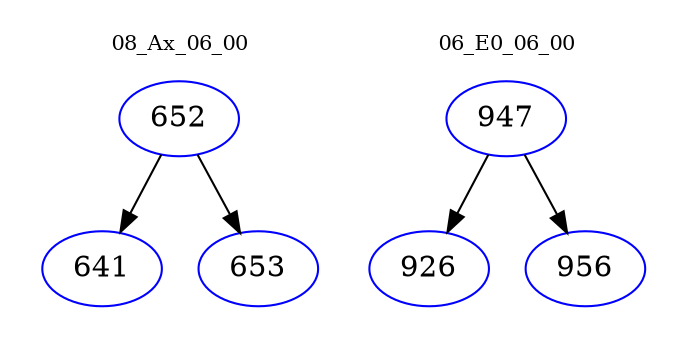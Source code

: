 digraph{
subgraph cluster_0 {
color = white
label = "08_Ax_06_00";
fontsize=10;
T0_652 [label="652", color="blue"]
T0_652 -> T0_641 [color="black"]
T0_641 [label="641", color="blue"]
T0_652 -> T0_653 [color="black"]
T0_653 [label="653", color="blue"]
}
subgraph cluster_1 {
color = white
label = "06_E0_06_00";
fontsize=10;
T1_947 [label="947", color="blue"]
T1_947 -> T1_926 [color="black"]
T1_926 [label="926", color="blue"]
T1_947 -> T1_956 [color="black"]
T1_956 [label="956", color="blue"]
}
}
